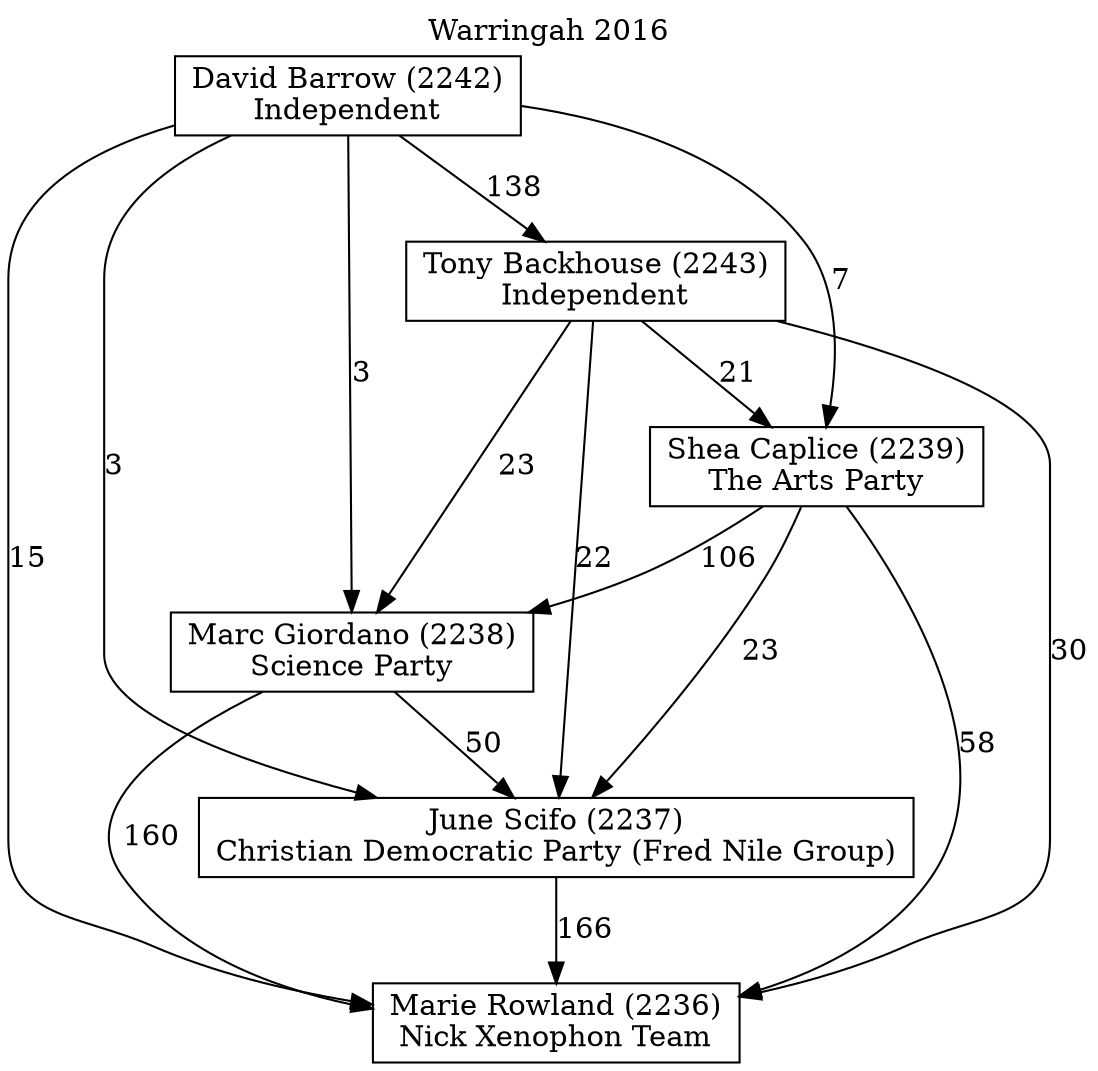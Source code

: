 // House preference flow
digraph "Marie Rowland (2236)_Warringah_2016" {
	graph [label="Warringah 2016" labelloc=t mclimit=2]
	node [shape=box]
	"Marie Rowland (2236)" [label="Marie Rowland (2236)
Nick Xenophon Team"]
	"June Scifo (2237)" [label="June Scifo (2237)
Christian Democratic Party (Fred Nile Group)"]
	"Marc Giordano (2238)" [label="Marc Giordano (2238)
Science Party"]
	"Shea Caplice (2239)" [label="Shea Caplice (2239)
The Arts Party"]
	"Tony Backhouse (2243)" [label="Tony Backhouse (2243)
Independent"]
	"David Barrow (2242)" [label="David Barrow (2242)
Independent"]
	"June Scifo (2237)" -> "Marie Rowland (2236)" [label=166]
	"Marc Giordano (2238)" -> "June Scifo (2237)" [label=50]
	"Shea Caplice (2239)" -> "Marc Giordano (2238)" [label=106]
	"Tony Backhouse (2243)" -> "Shea Caplice (2239)" [label=21]
	"David Barrow (2242)" -> "Tony Backhouse (2243)" [label=138]
	"Marc Giordano (2238)" -> "Marie Rowland (2236)" [label=160]
	"Shea Caplice (2239)" -> "Marie Rowland (2236)" [label=58]
	"Tony Backhouse (2243)" -> "Marie Rowland (2236)" [label=30]
	"David Barrow (2242)" -> "Marie Rowland (2236)" [label=15]
	"David Barrow (2242)" -> "Shea Caplice (2239)" [label=7]
	"Tony Backhouse (2243)" -> "Marc Giordano (2238)" [label=23]
	"David Barrow (2242)" -> "Marc Giordano (2238)" [label=3]
	"Shea Caplice (2239)" -> "June Scifo (2237)" [label=23]
	"Tony Backhouse (2243)" -> "June Scifo (2237)" [label=22]
	"David Barrow (2242)" -> "June Scifo (2237)" [label=3]
}
